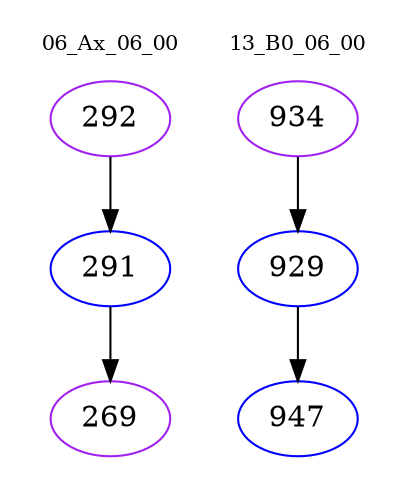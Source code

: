 digraph{
subgraph cluster_0 {
color = white
label = "06_Ax_06_00";
fontsize=10;
T0_292 [label="292", color="purple"]
T0_292 -> T0_291 [color="black"]
T0_291 [label="291", color="blue"]
T0_291 -> T0_269 [color="black"]
T0_269 [label="269", color="purple"]
}
subgraph cluster_1 {
color = white
label = "13_B0_06_00";
fontsize=10;
T1_934 [label="934", color="purple"]
T1_934 -> T1_929 [color="black"]
T1_929 [label="929", color="blue"]
T1_929 -> T1_947 [color="black"]
T1_947 [label="947", color="blue"]
}
}
